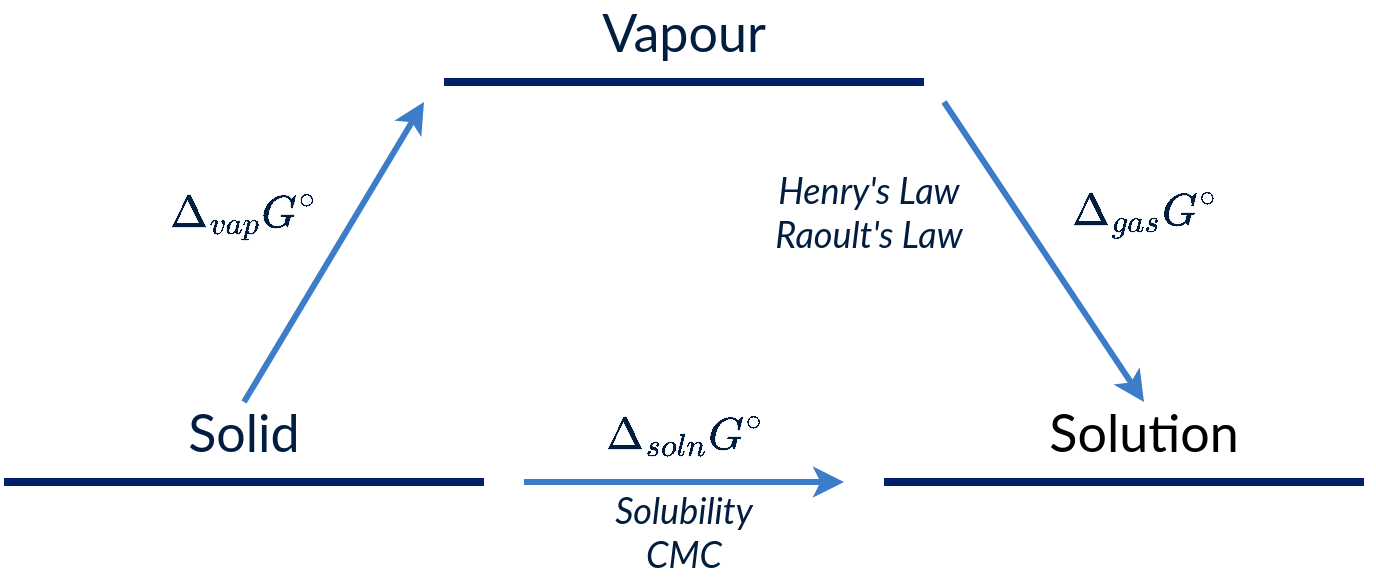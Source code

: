 <mxfile version="24.7.3" type="device">
  <diagram name="Page-1" id="E8YMzbB_gH6wWAE5xwbF">
    <mxGraphModel dx="1115" dy="700" grid="1" gridSize="10" guides="1" tooltips="1" connect="1" arrows="1" fold="1" page="1" pageScale="1" pageWidth="1169" pageHeight="827" math="1" shadow="0">
      <root>
        <mxCell id="0" />
        <mxCell id="1" parent="0" />
        <mxCell id="GHjoojTF7PkUz3Xn2QtV-1" value="" style="endArrow=none;html=1;rounded=0;strokeWidth=4;strokeColor=#002169;" edge="1" parent="1">
          <mxGeometry width="50" height="50" relative="1" as="geometry">
            <mxPoint x="360" y="160" as="sourcePoint" />
            <mxPoint x="600" y="160" as="targetPoint" />
          </mxGeometry>
        </mxCell>
        <mxCell id="GHjoojTF7PkUz3Xn2QtV-3" value="" style="endArrow=none;html=1;rounded=0;strokeWidth=4;strokeColor=#002169;" edge="1" parent="1">
          <mxGeometry width="50" height="50" relative="1" as="geometry">
            <mxPoint x="140" y="360" as="sourcePoint" />
            <mxPoint x="380" y="360" as="targetPoint" />
          </mxGeometry>
        </mxCell>
        <mxCell id="GHjoojTF7PkUz3Xn2QtV-4" value="" style="endArrow=none;html=1;rounded=0;strokeWidth=4;strokeColor=#002169;" edge="1" parent="1">
          <mxGeometry width="50" height="50" relative="1" as="geometry">
            <mxPoint x="580" y="360" as="sourcePoint" />
            <mxPoint x="820" y="360" as="targetPoint" />
          </mxGeometry>
        </mxCell>
        <mxCell id="GHjoojTF7PkUz3Xn2QtV-5" value="" style="endArrow=classic;html=1;rounded=0;strokeWidth=3;strokeColor=#3D7CC9;exitX=0.5;exitY=0;exitDx=0;exitDy=0;" edge="1" parent="1" source="GHjoojTF7PkUz3Xn2QtV-12">
          <mxGeometry width="50" height="50" relative="1" as="geometry">
            <mxPoint x="200" y="320" as="sourcePoint" />
            <mxPoint x="350" y="170" as="targetPoint" />
            <Array as="points" />
          </mxGeometry>
        </mxCell>
        <mxCell id="GHjoojTF7PkUz3Xn2QtV-6" value="" style="endArrow=classic;html=1;rounded=0;strokeWidth=3;strokeColor=#3D7CC9;" edge="1" parent="1">
          <mxGeometry width="50" height="50" relative="1" as="geometry">
            <mxPoint x="400" y="360" as="sourcePoint" />
            <mxPoint x="560" y="360" as="targetPoint" />
          </mxGeometry>
        </mxCell>
        <mxCell id="GHjoojTF7PkUz3Xn2QtV-8" value="&lt;font data-font-src=&quot;https://fonts.googleapis.com/css?family=Lato&quot; style=&quot;font-size: 26px;&quot; color=&quot;#011e41&quot;&gt;Vapour&lt;/font&gt;" style="text;html=1;align=center;verticalAlign=middle;whiteSpace=wrap;rounded=0;fontFamily=Lato;fontSource=https%3A%2F%2Ffonts.googleapis.com%2Fcss%3Ffamily%3DLato;fontSize=26;" vertex="1" parent="1">
          <mxGeometry x="450" y="120" width="60" height="30" as="geometry" />
        </mxCell>
        <mxCell id="GHjoojTF7PkUz3Xn2QtV-9" value="&lt;div style=&quot;font-size: 20px;&quot;&gt;$$\Delta_{gas}G^{\circ}$$&lt;/div&gt;" style="text;html=1;align=center;verticalAlign=middle;whiteSpace=wrap;rounded=0;fontFamily=Lato;fontSource=https%3A%2F%2Ffonts.googleapis.com%2Fcss%3Ffamily%3DLato;fontColor=#011E41;fontSize=20;" vertex="1" parent="1">
          <mxGeometry x="635" y="210" width="150" height="30" as="geometry" />
        </mxCell>
        <mxCell id="GHjoojTF7PkUz3Xn2QtV-11" value="" style="endArrow=classic;html=1;rounded=0;strokeWidth=3;strokeColor=#3D7CC9;entryX=0.5;entryY=0;entryDx=0;entryDy=0;" edge="1" parent="1" target="GHjoojTF7PkUz3Xn2QtV-10">
          <mxGeometry width="50" height="50" relative="1" as="geometry">
            <mxPoint x="610" y="170" as="sourcePoint" />
            <mxPoint x="760" y="320" as="targetPoint" />
          </mxGeometry>
        </mxCell>
        <mxCell id="GHjoojTF7PkUz3Xn2QtV-10" value="Solution" style="text;html=1;align=center;verticalAlign=middle;whiteSpace=wrap;rounded=0;fontFamily=Lato;fontSource=https%3A%2F%2Ffonts.googleapis.com%2Fcss%3Ffamily%3DLato;fontSize=26;" vertex="1" parent="1">
          <mxGeometry x="680" y="320" width="60" height="30" as="geometry" />
        </mxCell>
        <mxCell id="GHjoojTF7PkUz3Xn2QtV-12" value="&lt;div style=&quot;font-size: 26px;&quot;&gt;Solid&lt;/div&gt;" style="text;html=1;align=center;verticalAlign=middle;whiteSpace=wrap;rounded=0;fontFamily=Lato;fontSource=https%3A%2F%2Ffonts.googleapis.com%2Fcss%3Ffamily%3DLato;fontSize=26;fontColor=#011E41;" vertex="1" parent="1">
          <mxGeometry x="230" y="320" width="60" height="30" as="geometry" />
        </mxCell>
        <mxCell id="GHjoojTF7PkUz3Xn2QtV-13" value="&lt;div style=&quot;font-size: 20px;&quot;&gt;$$\Delta_{soln}G^{\circ}$$&lt;/div&gt;" style="text;html=1;align=center;verticalAlign=middle;whiteSpace=wrap;rounded=0;fontFamily=Lato;fontSource=https%3A%2F%2Ffonts.googleapis.com%2Fcss%3Ffamily%3DLato;fontSize=20;fontColor=#011E41;" vertex="1" parent="1">
          <mxGeometry x="450" y="320" width="60" height="30" as="geometry" />
        </mxCell>
        <mxCell id="GHjoojTF7PkUz3Xn2QtV-14" value="&lt;div style=&quot;font-size: 20px;&quot;&gt;$$\Delta_{vap}G^{\circ}$$&lt;/div&gt;" style="text;html=1;align=center;verticalAlign=middle;whiteSpace=wrap;rounded=0;fontFamily=Lato;fontSource=https%3A%2F%2Ffonts.googleapis.com%2Fcss%3Ffamily%3DLato;fontSize=20;fontColor=#011E41;" vertex="1" parent="1">
          <mxGeometry x="230" y="210" width="60" height="30" as="geometry" />
        </mxCell>
        <mxCell id="GHjoojTF7PkUz3Xn2QtV-15" value="&lt;div&gt;&lt;font face=&quot;Lato&quot; color=&quot;#011e41&quot; size=&quot;1&quot; data-font-src=&quot;https://fonts.googleapis.com/css?family=Lato&quot;&gt;&lt;i style=&quot;font-size: 18px;&quot;&gt;Solubility &lt;br&gt;&lt;/i&gt;&lt;/font&gt;&lt;/div&gt;&lt;div&gt;&lt;font face=&quot;Lato&quot; color=&quot;#011e41&quot; size=&quot;1&quot; data-font-src=&quot;https://fonts.googleapis.com/css?family=Lato&quot;&gt;&lt;i style=&quot;font-size: 18px;&quot;&gt;CMC&lt;br&gt;&lt;/i&gt;&lt;/font&gt;&lt;/div&gt;" style="text;html=1;align=center;verticalAlign=middle;whiteSpace=wrap;rounded=0;" vertex="1" parent="1">
          <mxGeometry x="450" y="370" width="60" height="30" as="geometry" />
        </mxCell>
        <mxCell id="GHjoojTF7PkUz3Xn2QtV-16" value="&lt;div&gt;&lt;font face=&quot;Lato&quot; data-font-src=&quot;https://fonts.googleapis.com/css?family=Lato&quot; style=&quot;font-size: 18px;&quot;&gt;&lt;i&gt;Henry&#39;s Law&lt;/i&gt;&lt;/font&gt;&lt;/div&gt;&lt;div&gt;&lt;font face=&quot;Lato&quot; data-font-src=&quot;https://fonts.googleapis.com/css?family=Lato&quot; style=&quot;font-size: 18px;&quot;&gt;&lt;i&gt;Raoult&#39;s Law&lt;/i&gt;&lt;/font&gt;&lt;/div&gt;" style="text;html=1;align=center;verticalAlign=middle;whiteSpace=wrap;rounded=0;fontColor=#011E41;" vertex="1" parent="1">
          <mxGeometry x="510" y="210" width="125" height="30" as="geometry" />
        </mxCell>
      </root>
    </mxGraphModel>
  </diagram>
</mxfile>
